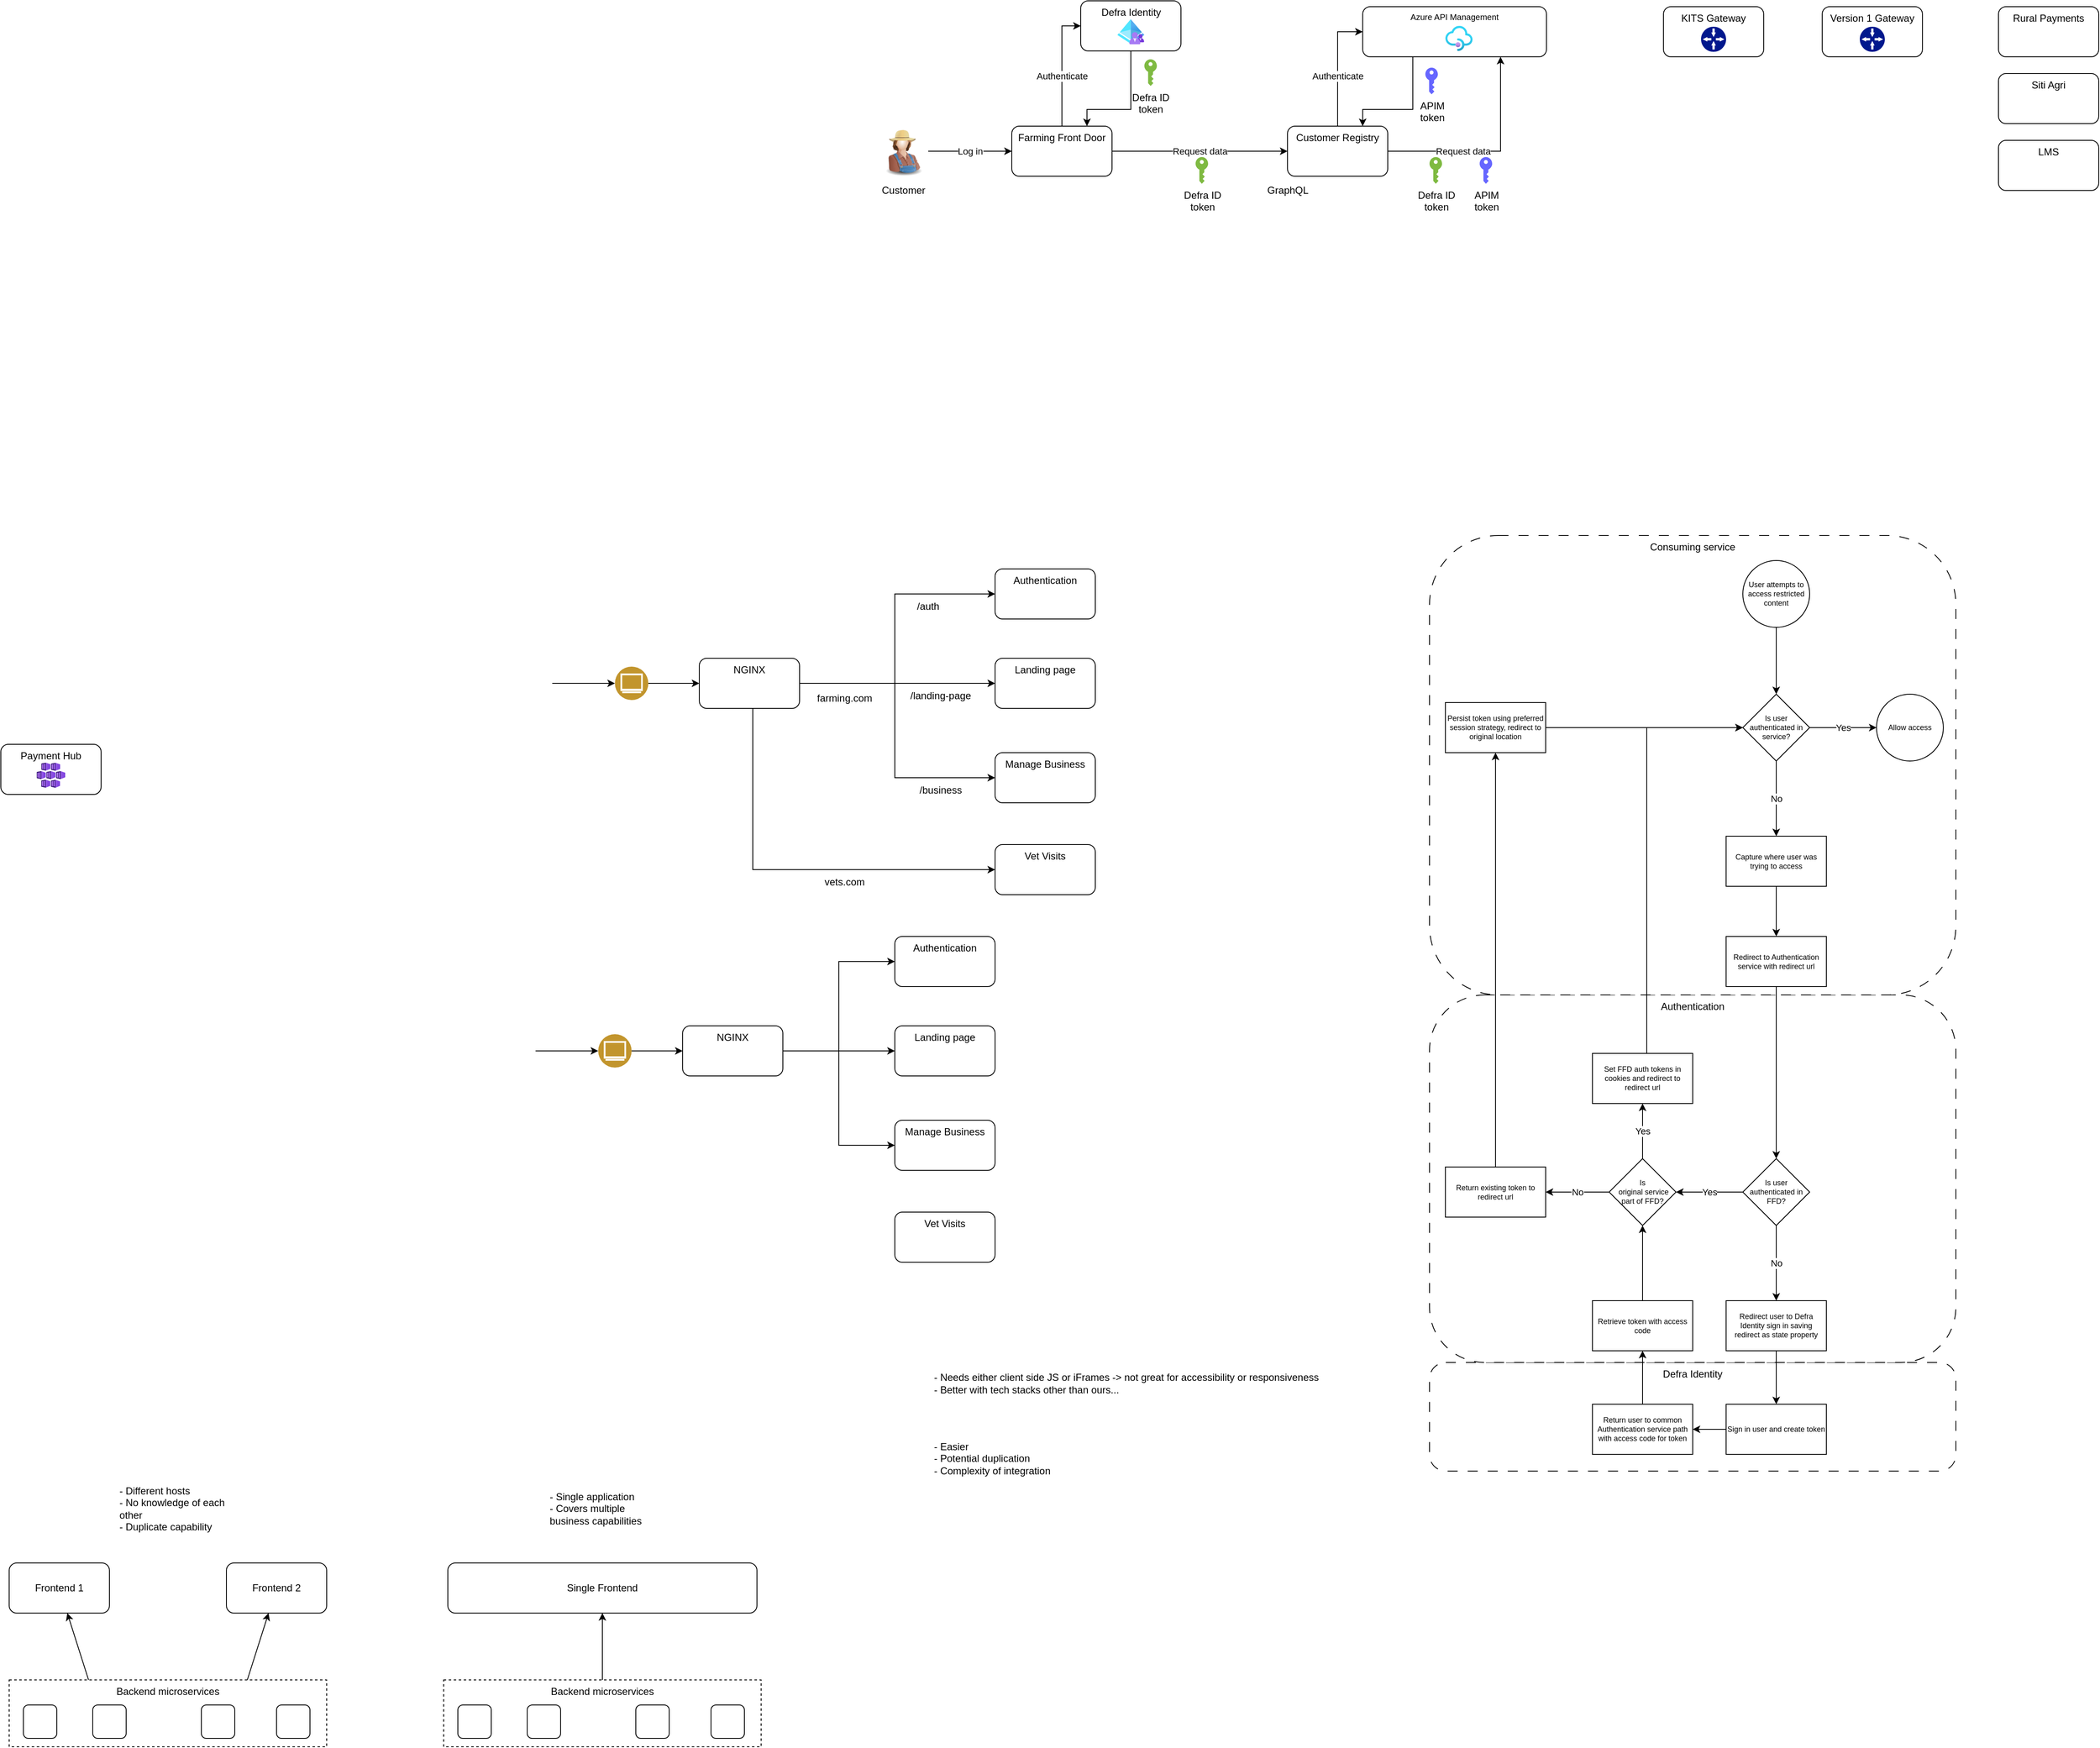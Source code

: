 <mxfile version="22.1.21" type="github">
  <diagram name="Page-1" id="a4w3ySM6WO1sGtrOkUMh">
    <mxGraphModel dx="2876" dy="3345" grid="1" gridSize="10" guides="1" tooltips="1" connect="1" arrows="1" fold="1" page="1" pageScale="1" pageWidth="850" pageHeight="1100" math="0" shadow="0">
      <root>
        <mxCell id="0" />
        <mxCell id="1" parent="0" />
        <mxCell id="6Wvl-TA1j8fAGBfHOiLJ-1" value="Defra Identity" style="rounded=1;whiteSpace=wrap;html=1;dashed=1;dashPattern=12 12;verticalAlign=top;" parent="1" vertex="1">
          <mxGeometry x="1020" y="480" width="630" height="130" as="geometry" />
        </mxCell>
        <mxCell id="8Ut4r5O9OXigDMhZoOCw-61" value="Authentication" style="rounded=1;whiteSpace=wrap;html=1;dashed=1;dashPattern=12 12;verticalAlign=top;" parent="1" vertex="1">
          <mxGeometry x="1020" y="40" width="630" height="440" as="geometry" />
        </mxCell>
        <mxCell id="8Ut4r5O9OXigDMhZoOCw-60" value="Consuming service" style="rounded=1;whiteSpace=wrap;html=1;dashed=1;dashPattern=12 12;verticalAlign=top;" parent="1" vertex="1">
          <mxGeometry x="1020" y="-510" width="630" height="550" as="geometry" />
        </mxCell>
        <mxCell id="NlqIU7g1sl2VzuKfXVhx-12" value="Backend microservices" style="rounded=0;whiteSpace=wrap;html=1;verticalAlign=top;dashed=1;" parent="1" vertex="1">
          <mxGeometry x="-680" y="860" width="380" height="80" as="geometry" />
        </mxCell>
        <mxCell id="tH8DulrmsZ1cjP9Ou1ks-20" style="edgeStyle=orthogonalEdgeStyle;rounded=0;orthogonalLoop=1;jettySize=auto;html=1;entryX=0;entryY=0.5;entryDx=0;entryDy=0;" parent="1" source="tH8DulrmsZ1cjP9Ou1ks-1" target="tH8DulrmsZ1cjP9Ou1ks-11" edge="1">
          <mxGeometry relative="1" as="geometry" />
        </mxCell>
        <mxCell id="tH8DulrmsZ1cjP9Ou1ks-21" style="edgeStyle=orthogonalEdgeStyle;rounded=0;orthogonalLoop=1;jettySize=auto;html=1;" parent="1" source="tH8DulrmsZ1cjP9Ou1ks-1" target="tH8DulrmsZ1cjP9Ou1ks-7" edge="1">
          <mxGeometry relative="1" as="geometry" />
        </mxCell>
        <mxCell id="tH8DulrmsZ1cjP9Ou1ks-22" style="edgeStyle=orthogonalEdgeStyle;rounded=0;orthogonalLoop=1;jettySize=auto;html=1;entryX=0;entryY=0.5;entryDx=0;entryDy=0;" parent="1" source="tH8DulrmsZ1cjP9Ou1ks-1" target="tH8DulrmsZ1cjP9Ou1ks-9" edge="1">
          <mxGeometry relative="1" as="geometry" />
        </mxCell>
        <mxCell id="tH8DulrmsZ1cjP9Ou1ks-1" value="NGINX" style="rounded=1;whiteSpace=wrap;html=1;verticalAlign=top;" parent="1" vertex="1">
          <mxGeometry x="126" y="77" width="120" height="60" as="geometry" />
        </mxCell>
        <mxCell id="tH8DulrmsZ1cjP9Ou1ks-6" value="" style="shape=image;html=1;verticalAlign=top;verticalLabelPosition=bottom;labelBackgroundColor=#ffffff;imageAspect=0;aspect=fixed;image=https://cdn4.iconfinder.com/data/icons/logos-brands-5/24/nginx-128.png" parent="1" vertex="1">
          <mxGeometry x="171" y="99" width="30" height="30" as="geometry" />
        </mxCell>
        <mxCell id="tH8DulrmsZ1cjP9Ou1ks-7" value="Landing page" style="rounded=1;whiteSpace=wrap;html=1;verticalAlign=top;" parent="1" vertex="1">
          <mxGeometry x="380" y="77" width="120" height="60" as="geometry" />
        </mxCell>
        <mxCell id="tH8DulrmsZ1cjP9Ou1ks-8" value="" style="shape=image;html=1;verticalAlign=top;verticalLabelPosition=bottom;labelBackgroundColor=#ffffff;imageAspect=0;aspect=fixed;image=https://cdn0.iconfinder.com/data/icons/long-shadow-web-icons/512/nodejs-128.png" parent="1" vertex="1">
          <mxGeometry x="425" y="101" width="30" height="30" as="geometry" />
        </mxCell>
        <mxCell id="tH8DulrmsZ1cjP9Ou1ks-9" value="Manage Business" style="rounded=1;whiteSpace=wrap;html=1;verticalAlign=top;" parent="1" vertex="1">
          <mxGeometry x="380" y="190" width="120" height="60" as="geometry" />
        </mxCell>
        <mxCell id="tH8DulrmsZ1cjP9Ou1ks-10" value="" style="shape=image;html=1;verticalAlign=top;verticalLabelPosition=bottom;labelBackgroundColor=#ffffff;imageAspect=0;aspect=fixed;image=https://cdn0.iconfinder.com/data/icons/long-shadow-web-icons/512/nodejs-128.png" parent="1" vertex="1">
          <mxGeometry x="425" y="214" width="30" height="30" as="geometry" />
        </mxCell>
        <mxCell id="tH8DulrmsZ1cjP9Ou1ks-11" value="Authentication" style="rounded=1;whiteSpace=wrap;html=1;verticalAlign=top;" parent="1" vertex="1">
          <mxGeometry x="380" y="-30" width="120" height="60" as="geometry" />
        </mxCell>
        <mxCell id="tH8DulrmsZ1cjP9Ou1ks-12" value="" style="shape=image;html=1;verticalAlign=top;verticalLabelPosition=bottom;labelBackgroundColor=#ffffff;imageAspect=0;aspect=fixed;image=https://cdn0.iconfinder.com/data/icons/long-shadow-web-icons/512/nodejs-128.png" parent="1" vertex="1">
          <mxGeometry x="425" y="-6" width="30" height="30" as="geometry" />
        </mxCell>
        <mxCell id="tH8DulrmsZ1cjP9Ou1ks-17" style="edgeStyle=orthogonalEdgeStyle;rounded=0;orthogonalLoop=1;jettySize=auto;html=1;" parent="1" source="tH8DulrmsZ1cjP9Ou1ks-14" target="tH8DulrmsZ1cjP9Ou1ks-16" edge="1">
          <mxGeometry relative="1" as="geometry" />
        </mxCell>
        <mxCell id="tH8DulrmsZ1cjP9Ou1ks-14" value="" style="shape=image;html=1;verticalAlign=top;verticalLabelPosition=bottom;labelBackgroundColor=#ffffff;imageAspect=0;aspect=fixed;image=https://cdn1.iconfinder.com/data/icons/user-pictures/100/male3-128.png" parent="1" vertex="1">
          <mxGeometry x="-100" y="82" width="50" height="50" as="geometry" />
        </mxCell>
        <mxCell id="tH8DulrmsZ1cjP9Ou1ks-19" style="edgeStyle=orthogonalEdgeStyle;rounded=0;orthogonalLoop=1;jettySize=auto;html=1;entryX=0;entryY=0.5;entryDx=0;entryDy=0;" parent="1" source="tH8DulrmsZ1cjP9Ou1ks-16" target="tH8DulrmsZ1cjP9Ou1ks-1" edge="1">
          <mxGeometry relative="1" as="geometry" />
        </mxCell>
        <mxCell id="tH8DulrmsZ1cjP9Ou1ks-16" value="" style="image;aspect=fixed;perimeter=ellipsePerimeter;html=1;align=center;shadow=0;dashed=0;fontColor=#4277BB;labelBackgroundColor=default;fontSize=12;spacingTop=3;image=img/lib/ibm/users/browser.svg;" parent="1" vertex="1">
          <mxGeometry x="25" y="87" width="40" height="40" as="geometry" />
        </mxCell>
        <mxCell id="NlqIU7g1sl2VzuKfXVhx-1" value="Payment Hub" style="rounded=1;whiteSpace=wrap;html=1;verticalAlign=top;" parent="1" vertex="1">
          <mxGeometry x="-690" y="-260" width="120" height="60" as="geometry" />
        </mxCell>
        <mxCell id="NlqIU7g1sl2VzuKfXVhx-2" value="" style="image;aspect=fixed;html=1;points=[];align=center;fontSize=12;image=img/lib/azure2/compute/Kubernetes_Services.svg;" parent="1" vertex="1">
          <mxGeometry x="-647" y="-238" width="34" height="30" as="geometry" />
        </mxCell>
        <mxCell id="NlqIU7g1sl2VzuKfXVhx-3" value="Frontend 1" style="rounded=1;whiteSpace=wrap;html=1;" parent="1" vertex="1">
          <mxGeometry x="-680" y="720" width="120" height="60" as="geometry" />
        </mxCell>
        <mxCell id="NlqIU7g1sl2VzuKfXVhx-4" value="Frontend 2" style="rounded=1;whiteSpace=wrap;html=1;" parent="1" vertex="1">
          <mxGeometry x="-420" y="720" width="120" height="60" as="geometry" />
        </mxCell>
        <mxCell id="NlqIU7g1sl2VzuKfXVhx-8" value="" style="rounded=1;whiteSpace=wrap;html=1;" parent="1" vertex="1">
          <mxGeometry x="-663" y="890" width="40" height="40" as="geometry" />
        </mxCell>
        <mxCell id="NlqIU7g1sl2VzuKfXVhx-9" value="" style="rounded=1;whiteSpace=wrap;html=1;" parent="1" vertex="1">
          <mxGeometry x="-580" y="890" width="40" height="40" as="geometry" />
        </mxCell>
        <mxCell id="NlqIU7g1sl2VzuKfXVhx-10" value="" style="rounded=1;whiteSpace=wrap;html=1;" parent="1" vertex="1">
          <mxGeometry x="-450" y="890" width="40" height="40" as="geometry" />
        </mxCell>
        <mxCell id="NlqIU7g1sl2VzuKfXVhx-11" value="" style="rounded=1;whiteSpace=wrap;html=1;" parent="1" vertex="1">
          <mxGeometry x="-360" y="890" width="40" height="40" as="geometry" />
        </mxCell>
        <mxCell id="NlqIU7g1sl2VzuKfXVhx-13" value="" style="endArrow=classic;html=1;rounded=0;exitX=0.75;exitY=0;exitDx=0;exitDy=0;" parent="1" source="NlqIU7g1sl2VzuKfXVhx-12" target="NlqIU7g1sl2VzuKfXVhx-4" edge="1">
          <mxGeometry width="50" height="50" relative="1" as="geometry">
            <mxPoint x="-40" y="750" as="sourcePoint" />
            <mxPoint x="10" y="700" as="targetPoint" />
          </mxGeometry>
        </mxCell>
        <mxCell id="NlqIU7g1sl2VzuKfXVhx-15" value="" style="endArrow=classic;html=1;rounded=0;exitX=0.25;exitY=0;exitDx=0;exitDy=0;" parent="1" source="NlqIU7g1sl2VzuKfXVhx-12" target="NlqIU7g1sl2VzuKfXVhx-3" edge="1">
          <mxGeometry width="50" height="50" relative="1" as="geometry">
            <mxPoint x="-40" y="750" as="sourcePoint" />
            <mxPoint x="10" y="700" as="targetPoint" />
          </mxGeometry>
        </mxCell>
        <mxCell id="NlqIU7g1sl2VzuKfXVhx-16" value="- Different hosts&lt;br&gt;- No knowledge of each other&lt;br&gt;- Duplicate capability" style="text;html=1;strokeColor=none;fillColor=none;align=left;verticalAlign=middle;whiteSpace=wrap;rounded=0;" parent="1" vertex="1">
          <mxGeometry x="-550" y="640" width="130" height="30" as="geometry" />
        </mxCell>
        <mxCell id="NlqIU7g1sl2VzuKfXVhx-36" value="" style="edgeStyle=orthogonalEdgeStyle;rounded=0;orthogonalLoop=1;jettySize=auto;html=1;" parent="1" source="NlqIU7g1sl2VzuKfXVhx-26" target="NlqIU7g1sl2VzuKfXVhx-27" edge="1">
          <mxGeometry relative="1" as="geometry" />
        </mxCell>
        <mxCell id="NlqIU7g1sl2VzuKfXVhx-26" value="Backend microservices" style="rounded=0;whiteSpace=wrap;html=1;verticalAlign=top;dashed=1;" parent="1" vertex="1">
          <mxGeometry x="-160" y="860" width="380" height="80" as="geometry" />
        </mxCell>
        <mxCell id="NlqIU7g1sl2VzuKfXVhx-27" value="Single Frontend" style="rounded=1;whiteSpace=wrap;html=1;" parent="1" vertex="1">
          <mxGeometry x="-155" y="720" width="370" height="60" as="geometry" />
        </mxCell>
        <mxCell id="NlqIU7g1sl2VzuKfXVhx-29" value="" style="rounded=1;whiteSpace=wrap;html=1;" parent="1" vertex="1">
          <mxGeometry x="-143" y="890" width="40" height="40" as="geometry" />
        </mxCell>
        <mxCell id="NlqIU7g1sl2VzuKfXVhx-30" value="" style="rounded=1;whiteSpace=wrap;html=1;" parent="1" vertex="1">
          <mxGeometry x="-60" y="890" width="40" height="40" as="geometry" />
        </mxCell>
        <mxCell id="NlqIU7g1sl2VzuKfXVhx-31" value="" style="rounded=1;whiteSpace=wrap;html=1;" parent="1" vertex="1">
          <mxGeometry x="70" y="890" width="40" height="40" as="geometry" />
        </mxCell>
        <mxCell id="NlqIU7g1sl2VzuKfXVhx-32" value="" style="rounded=1;whiteSpace=wrap;html=1;" parent="1" vertex="1">
          <mxGeometry x="160" y="890" width="40" height="40" as="geometry" />
        </mxCell>
        <mxCell id="NlqIU7g1sl2VzuKfXVhx-37" value="- Single application&lt;br&gt;- Covers multiple business capabilities" style="text;html=1;strokeColor=none;fillColor=none;align=left;verticalAlign=middle;whiteSpace=wrap;rounded=0;" parent="1" vertex="1">
          <mxGeometry x="-35" y="640" width="130" height="30" as="geometry" />
        </mxCell>
        <mxCell id="NlqIU7g1sl2VzuKfXVhx-38" value="- Needs either client side JS or iFrames -&amp;gt; not great for accessibility or responsiveness&lt;br&gt;- Better with tech stacks other than ours..." style="text;html=1;strokeColor=none;fillColor=none;align=left;verticalAlign=middle;whiteSpace=wrap;rounded=0;" parent="1" vertex="1">
          <mxGeometry x="425" y="490" width="475" height="30" as="geometry" />
        </mxCell>
        <mxCell id="NlqIU7g1sl2VzuKfXVhx-39" value="- Easier&lt;br&gt;- Potential duplication&lt;br&gt;- Complexity of integration" style="text;html=1;strokeColor=none;fillColor=none;align=left;verticalAlign=middle;whiteSpace=wrap;rounded=0;" parent="1" vertex="1">
          <mxGeometry x="425" y="580" width="475" height="30" as="geometry" />
        </mxCell>
        <mxCell id="8Ut4r5O9OXigDMhZoOCw-1" value="Vet Visits" style="rounded=1;whiteSpace=wrap;html=1;verticalAlign=top;" parent="1" vertex="1">
          <mxGeometry x="380" y="300" width="120" height="60" as="geometry" />
        </mxCell>
        <mxCell id="8Ut4r5O9OXigDMhZoOCw-2" value="" style="shape=image;html=1;verticalAlign=top;verticalLabelPosition=bottom;labelBackgroundColor=#ffffff;imageAspect=0;aspect=fixed;image=https://cdn0.iconfinder.com/data/icons/long-shadow-web-icons/512/nodejs-128.png" parent="1" vertex="1">
          <mxGeometry x="425" y="324" width="30" height="30" as="geometry" />
        </mxCell>
        <mxCell id="8Ut4r5O9OXigDMhZoOCw-4" style="edgeStyle=orthogonalEdgeStyle;rounded=0;orthogonalLoop=1;jettySize=auto;html=1;entryX=0;entryY=0.5;entryDx=0;entryDy=0;" parent="1" source="8Ut4r5O9OXigDMhZoOCw-7" target="8Ut4r5O9OXigDMhZoOCw-13" edge="1">
          <mxGeometry relative="1" as="geometry">
            <Array as="points">
              <mxPoint x="380" y="-333" />
              <mxPoint x="380" y="-440" />
            </Array>
          </mxGeometry>
        </mxCell>
        <mxCell id="8Ut4r5O9OXigDMhZoOCw-5" style="edgeStyle=orthogonalEdgeStyle;rounded=0;orthogonalLoop=1;jettySize=auto;html=1;" parent="1" source="8Ut4r5O9OXigDMhZoOCw-7" target="8Ut4r5O9OXigDMhZoOCw-9" edge="1">
          <mxGeometry relative="1" as="geometry" />
        </mxCell>
        <mxCell id="8Ut4r5O9OXigDMhZoOCw-6" style="edgeStyle=orthogonalEdgeStyle;rounded=0;orthogonalLoop=1;jettySize=auto;html=1;entryX=0;entryY=0.5;entryDx=0;entryDy=0;" parent="1" source="8Ut4r5O9OXigDMhZoOCw-7" target="8Ut4r5O9OXigDMhZoOCw-11" edge="1">
          <mxGeometry relative="1" as="geometry">
            <Array as="points">
              <mxPoint x="380" y="-333" />
              <mxPoint x="380" y="-220" />
            </Array>
          </mxGeometry>
        </mxCell>
        <mxCell id="8Ut4r5O9OXigDMhZoOCw-22" style="edgeStyle=orthogonalEdgeStyle;rounded=0;orthogonalLoop=1;jettySize=auto;html=1;entryX=0;entryY=0.5;entryDx=0;entryDy=0;" parent="1" source="8Ut4r5O9OXigDMhZoOCw-7" target="8Ut4r5O9OXigDMhZoOCw-19" edge="1">
          <mxGeometry relative="1" as="geometry">
            <Array as="points">
              <mxPoint x="210" y="-110" />
            </Array>
          </mxGeometry>
        </mxCell>
        <mxCell id="8Ut4r5O9OXigDMhZoOCw-7" value="NGINX" style="rounded=1;whiteSpace=wrap;html=1;verticalAlign=top;" parent="1" vertex="1">
          <mxGeometry x="146" y="-363" width="120" height="60" as="geometry" />
        </mxCell>
        <mxCell id="8Ut4r5O9OXigDMhZoOCw-8" value="" style="shape=image;html=1;verticalAlign=top;verticalLabelPosition=bottom;labelBackgroundColor=#ffffff;imageAspect=0;aspect=fixed;image=https://cdn4.iconfinder.com/data/icons/logos-brands-5/24/nginx-128.png" parent="1" vertex="1">
          <mxGeometry x="191" y="-341" width="30" height="30" as="geometry" />
        </mxCell>
        <mxCell id="8Ut4r5O9OXigDMhZoOCw-9" value="Landing page" style="rounded=1;whiteSpace=wrap;html=1;verticalAlign=top;" parent="1" vertex="1">
          <mxGeometry x="500" y="-363" width="120" height="60" as="geometry" />
        </mxCell>
        <mxCell id="8Ut4r5O9OXigDMhZoOCw-10" value="" style="shape=image;html=1;verticalAlign=top;verticalLabelPosition=bottom;labelBackgroundColor=#ffffff;imageAspect=0;aspect=fixed;image=https://cdn0.iconfinder.com/data/icons/long-shadow-web-icons/512/nodejs-128.png" parent="1" vertex="1">
          <mxGeometry x="545" y="-339" width="30" height="30" as="geometry" />
        </mxCell>
        <mxCell id="8Ut4r5O9OXigDMhZoOCw-11" value="Manage Business" style="rounded=1;whiteSpace=wrap;html=1;verticalAlign=top;" parent="1" vertex="1">
          <mxGeometry x="500" y="-250" width="120" height="60" as="geometry" />
        </mxCell>
        <mxCell id="8Ut4r5O9OXigDMhZoOCw-12" value="" style="shape=image;html=1;verticalAlign=top;verticalLabelPosition=bottom;labelBackgroundColor=#ffffff;imageAspect=0;aspect=fixed;image=https://cdn0.iconfinder.com/data/icons/long-shadow-web-icons/512/nodejs-128.png" parent="1" vertex="1">
          <mxGeometry x="545" y="-226" width="30" height="30" as="geometry" />
        </mxCell>
        <mxCell id="8Ut4r5O9OXigDMhZoOCw-13" value="Authentication" style="rounded=1;whiteSpace=wrap;html=1;verticalAlign=top;" parent="1" vertex="1">
          <mxGeometry x="500" y="-470" width="120" height="60" as="geometry" />
        </mxCell>
        <mxCell id="8Ut4r5O9OXigDMhZoOCw-14" value="" style="shape=image;html=1;verticalAlign=top;verticalLabelPosition=bottom;labelBackgroundColor=#ffffff;imageAspect=0;aspect=fixed;image=https://cdn0.iconfinder.com/data/icons/long-shadow-web-icons/512/nodejs-128.png" parent="1" vertex="1">
          <mxGeometry x="545" y="-446" width="30" height="30" as="geometry" />
        </mxCell>
        <mxCell id="8Ut4r5O9OXigDMhZoOCw-15" style="edgeStyle=orthogonalEdgeStyle;rounded=0;orthogonalLoop=1;jettySize=auto;html=1;" parent="1" source="8Ut4r5O9OXigDMhZoOCw-16" target="8Ut4r5O9OXigDMhZoOCw-18" edge="1">
          <mxGeometry relative="1" as="geometry" />
        </mxCell>
        <mxCell id="8Ut4r5O9OXigDMhZoOCw-16" value="" style="shape=image;html=1;verticalAlign=top;verticalLabelPosition=bottom;labelBackgroundColor=#ffffff;imageAspect=0;aspect=fixed;image=https://cdn1.iconfinder.com/data/icons/user-pictures/100/male3-128.png" parent="1" vertex="1">
          <mxGeometry x="-80" y="-358" width="50" height="50" as="geometry" />
        </mxCell>
        <mxCell id="8Ut4r5O9OXigDMhZoOCw-17" style="edgeStyle=orthogonalEdgeStyle;rounded=0;orthogonalLoop=1;jettySize=auto;html=1;entryX=0;entryY=0.5;entryDx=0;entryDy=0;" parent="1" source="8Ut4r5O9OXigDMhZoOCw-18" target="8Ut4r5O9OXigDMhZoOCw-7" edge="1">
          <mxGeometry relative="1" as="geometry" />
        </mxCell>
        <mxCell id="8Ut4r5O9OXigDMhZoOCw-18" value="" style="image;aspect=fixed;perimeter=ellipsePerimeter;html=1;align=center;shadow=0;dashed=0;fontColor=#4277BB;labelBackgroundColor=default;fontSize=12;spacingTop=3;image=img/lib/ibm/users/browser.svg;" parent="1" vertex="1">
          <mxGeometry x="45" y="-353" width="40" height="40" as="geometry" />
        </mxCell>
        <mxCell id="8Ut4r5O9OXigDMhZoOCw-19" value="Vet Visits" style="rounded=1;whiteSpace=wrap;html=1;verticalAlign=top;" parent="1" vertex="1">
          <mxGeometry x="500" y="-140" width="120" height="60" as="geometry" />
        </mxCell>
        <mxCell id="8Ut4r5O9OXigDMhZoOCw-20" value="" style="shape=image;html=1;verticalAlign=top;verticalLabelPosition=bottom;labelBackgroundColor=#ffffff;imageAspect=0;aspect=fixed;image=https://cdn0.iconfinder.com/data/icons/long-shadow-web-icons/512/nodejs-128.png" parent="1" vertex="1">
          <mxGeometry x="545" y="-116" width="30" height="30" as="geometry" />
        </mxCell>
        <mxCell id="8Ut4r5O9OXigDMhZoOCw-21" value="farming.com" style="text;html=1;strokeColor=none;fillColor=none;align=center;verticalAlign=middle;whiteSpace=wrap;rounded=0;" parent="1" vertex="1">
          <mxGeometry x="290" y="-330" width="60" height="30" as="geometry" />
        </mxCell>
        <mxCell id="8Ut4r5O9OXigDMhZoOCw-23" value="vets.com" style="text;html=1;strokeColor=none;fillColor=none;align=center;verticalAlign=middle;whiteSpace=wrap;rounded=0;" parent="1" vertex="1">
          <mxGeometry x="290" y="-110" width="60" height="30" as="geometry" />
        </mxCell>
        <mxCell id="8Ut4r5O9OXigDMhZoOCw-24" value="/auth" style="text;html=1;strokeColor=none;fillColor=none;align=center;verticalAlign=middle;whiteSpace=wrap;rounded=0;" parent="1" vertex="1">
          <mxGeometry x="390" y="-440" width="60" height="30" as="geometry" />
        </mxCell>
        <mxCell id="8Ut4r5O9OXigDMhZoOCw-25" value="/landing-page" style="text;html=1;strokeColor=none;fillColor=none;align=center;verticalAlign=middle;whiteSpace=wrap;rounded=0;" parent="1" vertex="1">
          <mxGeometry x="390" y="-333" width="90" height="30" as="geometry" />
        </mxCell>
        <mxCell id="8Ut4r5O9OXigDMhZoOCw-26" value="/business" style="text;html=1;strokeColor=none;fillColor=none;align=center;verticalAlign=middle;whiteSpace=wrap;rounded=0;" parent="1" vertex="1">
          <mxGeometry x="390" y="-220" width="90" height="30" as="geometry" />
        </mxCell>
        <mxCell id="8Ut4r5O9OXigDMhZoOCw-31" value="" style="edgeStyle=orthogonalEdgeStyle;rounded=0;orthogonalLoop=1;jettySize=auto;html=1;" parent="1" source="8Ut4r5O9OXigDMhZoOCw-29" target="8Ut4r5O9OXigDMhZoOCw-30" edge="1">
          <mxGeometry relative="1" as="geometry" />
        </mxCell>
        <mxCell id="8Ut4r5O9OXigDMhZoOCw-29" value="User attempts to access restricted content" style="ellipse;whiteSpace=wrap;html=1;aspect=fixed;fontSize=9;" parent="1" vertex="1">
          <mxGeometry x="1395" y="-480" width="80" height="80" as="geometry" />
        </mxCell>
        <mxCell id="8Ut4r5O9OXigDMhZoOCw-33" value="Yes" style="edgeStyle=orthogonalEdgeStyle;rounded=0;orthogonalLoop=1;jettySize=auto;html=1;" parent="1" source="8Ut4r5O9OXigDMhZoOCw-30" target="8Ut4r5O9OXigDMhZoOCw-32" edge="1">
          <mxGeometry relative="1" as="geometry" />
        </mxCell>
        <mxCell id="8Ut4r5O9OXigDMhZoOCw-35" value="No" style="edgeStyle=orthogonalEdgeStyle;rounded=0;orthogonalLoop=1;jettySize=auto;html=1;" parent="1" source="8Ut4r5O9OXigDMhZoOCw-30" target="8Ut4r5O9OXigDMhZoOCw-34" edge="1">
          <mxGeometry relative="1" as="geometry" />
        </mxCell>
        <mxCell id="8Ut4r5O9OXigDMhZoOCw-30" value="Is user authenticated in service?" style="rhombus;whiteSpace=wrap;html=1;fontSize=9;" parent="1" vertex="1">
          <mxGeometry x="1395" y="-320" width="80" height="80" as="geometry" />
        </mxCell>
        <mxCell id="8Ut4r5O9OXigDMhZoOCw-32" value="Allow access" style="ellipse;whiteSpace=wrap;html=1;fontSize=9;" parent="1" vertex="1">
          <mxGeometry x="1555" y="-320" width="80" height="80" as="geometry" />
        </mxCell>
        <mxCell id="8Ut4r5O9OXigDMhZoOCw-37" value="" style="edgeStyle=orthogonalEdgeStyle;rounded=0;orthogonalLoop=1;jettySize=auto;html=1;" parent="1" source="8Ut4r5O9OXigDMhZoOCw-34" target="8Ut4r5O9OXigDMhZoOCw-36" edge="1">
          <mxGeometry relative="1" as="geometry" />
        </mxCell>
        <mxCell id="8Ut4r5O9OXigDMhZoOCw-34" value="Capture where user was trying to access" style="whiteSpace=wrap;html=1;fontSize=9;" parent="1" vertex="1">
          <mxGeometry x="1375" y="-150" width="120" height="60" as="geometry" />
        </mxCell>
        <mxCell id="8Ut4r5O9OXigDMhZoOCw-41" value="" style="edgeStyle=orthogonalEdgeStyle;rounded=0;orthogonalLoop=1;jettySize=auto;html=1;" parent="1" source="8Ut4r5O9OXigDMhZoOCw-36" target="8Ut4r5O9OXigDMhZoOCw-40" edge="1">
          <mxGeometry relative="1" as="geometry" />
        </mxCell>
        <mxCell id="8Ut4r5O9OXigDMhZoOCw-36" value="Redirect to Authentication service with redirect url" style="whiteSpace=wrap;html=1;fontSize=9;" parent="1" vertex="1">
          <mxGeometry x="1375" y="-30" width="120" height="60" as="geometry" />
        </mxCell>
        <mxCell id="8Ut4r5O9OXigDMhZoOCw-49" value="No" style="edgeStyle=orthogonalEdgeStyle;rounded=0;orthogonalLoop=1;jettySize=auto;html=1;" parent="1" source="8Ut4r5O9OXigDMhZoOCw-40" target="8Ut4r5O9OXigDMhZoOCw-48" edge="1">
          <mxGeometry relative="1" as="geometry" />
        </mxCell>
        <mxCell id="8Ut4r5O9OXigDMhZoOCw-51" value="Yes" style="edgeStyle=orthogonalEdgeStyle;rounded=0;orthogonalLoop=1;jettySize=auto;html=1;" parent="1" source="8Ut4r5O9OXigDMhZoOCw-40" target="8Ut4r5O9OXigDMhZoOCw-50" edge="1">
          <mxGeometry relative="1" as="geometry" />
        </mxCell>
        <mxCell id="8Ut4r5O9OXigDMhZoOCw-40" value="Is user authenticated in FFD?" style="rhombus;whiteSpace=wrap;html=1;fontSize=9;" parent="1" vertex="1">
          <mxGeometry x="1395" y="236" width="80" height="80" as="geometry" />
        </mxCell>
        <mxCell id="8Ut4r5O9OXigDMhZoOCw-58" value="" style="edgeStyle=orthogonalEdgeStyle;rounded=0;orthogonalLoop=1;jettySize=auto;html=1;" parent="1" source="8Ut4r5O9OXigDMhZoOCw-42" target="8Ut4r5O9OXigDMhZoOCw-57" edge="1">
          <mxGeometry relative="1" as="geometry" />
        </mxCell>
        <mxCell id="8Ut4r5O9OXigDMhZoOCw-42" value="Return existing token to redirect url" style="whiteSpace=wrap;html=1;fontSize=9;" parent="1" vertex="1">
          <mxGeometry x="1039" y="246" width="120" height="60" as="geometry" />
        </mxCell>
        <mxCell id="6Wvl-TA1j8fAGBfHOiLJ-6" style="edgeStyle=orthogonalEdgeStyle;rounded=0;orthogonalLoop=1;jettySize=auto;html=1;entryX=0.5;entryY=0;entryDx=0;entryDy=0;" parent="1" source="8Ut4r5O9OXigDMhZoOCw-48" target="6Wvl-TA1j8fAGBfHOiLJ-4" edge="1">
          <mxGeometry relative="1" as="geometry" />
        </mxCell>
        <mxCell id="8Ut4r5O9OXigDMhZoOCw-48" value="Redirect user to Defra Identity sign in saving redirect as state property" style="whiteSpace=wrap;html=1;fontSize=9;" parent="1" vertex="1">
          <mxGeometry x="1375" y="406" width="120" height="60" as="geometry" />
        </mxCell>
        <mxCell id="8Ut4r5O9OXigDMhZoOCw-53" value="Yes" style="edgeStyle=orthogonalEdgeStyle;rounded=0;orthogonalLoop=1;jettySize=auto;html=1;" parent="1" source="8Ut4r5O9OXigDMhZoOCw-50" target="8Ut4r5O9OXigDMhZoOCw-52" edge="1">
          <mxGeometry relative="1" as="geometry" />
        </mxCell>
        <mxCell id="8Ut4r5O9OXigDMhZoOCw-56" value="No" style="edgeStyle=orthogonalEdgeStyle;rounded=0;orthogonalLoop=1;jettySize=auto;html=1;" parent="1" source="8Ut4r5O9OXigDMhZoOCw-50" target="8Ut4r5O9OXigDMhZoOCw-42" edge="1">
          <mxGeometry relative="1" as="geometry" />
        </mxCell>
        <mxCell id="8Ut4r5O9OXigDMhZoOCw-50" value="Is&lt;br&gt;&amp;nbsp;original service part of FFD?" style="rhombus;whiteSpace=wrap;html=1;fontSize=9;" parent="1" vertex="1">
          <mxGeometry x="1235" y="236" width="80" height="80" as="geometry" />
        </mxCell>
        <mxCell id="8Ut4r5O9OXigDMhZoOCw-54" style="edgeStyle=orthogonalEdgeStyle;rounded=0;orthogonalLoop=1;jettySize=auto;html=1;entryX=0;entryY=0.5;entryDx=0;entryDy=0;" parent="1" source="8Ut4r5O9OXigDMhZoOCw-52" target="8Ut4r5O9OXigDMhZoOCw-30" edge="1">
          <mxGeometry relative="1" as="geometry">
            <Array as="points">
              <mxPoint x="1280" y="-280" />
            </Array>
          </mxGeometry>
        </mxCell>
        <mxCell id="8Ut4r5O9OXigDMhZoOCw-52" value="Set FFD auth tokens in cookies and redirect to redirect url" style="whiteSpace=wrap;html=1;fontSize=9;" parent="1" vertex="1">
          <mxGeometry x="1215" y="110" width="120" height="60" as="geometry" />
        </mxCell>
        <mxCell id="8Ut4r5O9OXigDMhZoOCw-59" style="edgeStyle=orthogonalEdgeStyle;rounded=0;orthogonalLoop=1;jettySize=auto;html=1;entryX=0;entryY=0.5;entryDx=0;entryDy=0;" parent="1" source="8Ut4r5O9OXigDMhZoOCw-57" target="8Ut4r5O9OXigDMhZoOCw-30" edge="1">
          <mxGeometry relative="1" as="geometry" />
        </mxCell>
        <mxCell id="8Ut4r5O9OXigDMhZoOCw-57" value="Persist token using preferred session strategy, redirect to original location" style="whiteSpace=wrap;html=1;fontSize=9;" parent="1" vertex="1">
          <mxGeometry x="1039" y="-310" width="120" height="60" as="geometry" />
        </mxCell>
        <mxCell id="6Wvl-TA1j8fAGBfHOiLJ-8" value="" style="edgeStyle=orthogonalEdgeStyle;rounded=0;orthogonalLoop=1;jettySize=auto;html=1;" parent="1" source="6Wvl-TA1j8fAGBfHOiLJ-4" target="6Wvl-TA1j8fAGBfHOiLJ-7" edge="1">
          <mxGeometry relative="1" as="geometry" />
        </mxCell>
        <mxCell id="6Wvl-TA1j8fAGBfHOiLJ-4" value="Sign in user and create token" style="whiteSpace=wrap;html=1;fontSize=9;" parent="1" vertex="1">
          <mxGeometry x="1375" y="530" width="120" height="60" as="geometry" />
        </mxCell>
        <mxCell id="6Wvl-TA1j8fAGBfHOiLJ-11" style="edgeStyle=orthogonalEdgeStyle;rounded=0;orthogonalLoop=1;jettySize=auto;html=1;" parent="1" source="6Wvl-TA1j8fAGBfHOiLJ-7" target="6Wvl-TA1j8fAGBfHOiLJ-10" edge="1">
          <mxGeometry relative="1" as="geometry" />
        </mxCell>
        <mxCell id="6Wvl-TA1j8fAGBfHOiLJ-7" value="Return user to common Authentication service path with access code for token" style="whiteSpace=wrap;html=1;fontSize=9;" parent="1" vertex="1">
          <mxGeometry x="1215" y="530" width="120" height="60" as="geometry" />
        </mxCell>
        <mxCell id="6Wvl-TA1j8fAGBfHOiLJ-12" style="edgeStyle=orthogonalEdgeStyle;rounded=0;orthogonalLoop=1;jettySize=auto;html=1;entryX=0.5;entryY=1;entryDx=0;entryDy=0;" parent="1" source="6Wvl-TA1j8fAGBfHOiLJ-10" target="8Ut4r5O9OXigDMhZoOCw-50" edge="1">
          <mxGeometry relative="1" as="geometry" />
        </mxCell>
        <mxCell id="6Wvl-TA1j8fAGBfHOiLJ-10" value="Retrieve token with access code" style="whiteSpace=wrap;html=1;fontSize=9;" parent="1" vertex="1">
          <mxGeometry x="1215" y="406" width="120" height="60" as="geometry" />
        </mxCell>
        <mxCell id="Ssebxb7LkZlIM9vVnngl-20" value="Authenticate" style="edgeStyle=orthogonalEdgeStyle;rounded=0;orthogonalLoop=1;jettySize=auto;html=1;entryX=0;entryY=0.5;entryDx=0;entryDy=0;" edge="1" parent="1" source="Ssebxb7LkZlIM9vVnngl-1" target="Ssebxb7LkZlIM9vVnngl-3">
          <mxGeometry x="-0.158" relative="1" as="geometry">
            <mxPoint as="offset" />
          </mxGeometry>
        </mxCell>
        <mxCell id="Ssebxb7LkZlIM9vVnngl-22" value="Request data" style="edgeStyle=orthogonalEdgeStyle;rounded=0;orthogonalLoop=1;jettySize=auto;html=1;entryX=0;entryY=0.5;entryDx=0;entryDy=0;" edge="1" parent="1" source="Ssebxb7LkZlIM9vVnngl-1" target="Ssebxb7LkZlIM9vVnngl-6">
          <mxGeometry relative="1" as="geometry" />
        </mxCell>
        <mxCell id="Ssebxb7LkZlIM9vVnngl-1" value="Farming Front Door" style="rounded=1;whiteSpace=wrap;html=1;verticalAlign=top;" vertex="1" parent="1">
          <mxGeometry x="520" y="-1000" width="120" height="60" as="geometry" />
        </mxCell>
        <mxCell id="Ssebxb7LkZlIM9vVnngl-2" value="" style="shape=image;html=1;verticalAlign=top;verticalLabelPosition=bottom;labelBackgroundColor=#ffffff;imageAspect=0;aspect=fixed;image=https://cdn0.iconfinder.com/data/icons/long-shadow-web-icons/512/nodejs-128.png" vertex="1" parent="1">
          <mxGeometry x="565" y="-976" width="30" height="30" as="geometry" />
        </mxCell>
        <mxCell id="Ssebxb7LkZlIM9vVnngl-21" style="edgeStyle=orthogonalEdgeStyle;rounded=0;orthogonalLoop=1;jettySize=auto;html=1;entryX=0.75;entryY=0;entryDx=0;entryDy=0;" edge="1" parent="1" source="Ssebxb7LkZlIM9vVnngl-3" target="Ssebxb7LkZlIM9vVnngl-1">
          <mxGeometry relative="1" as="geometry">
            <Array as="points">
              <mxPoint x="663" y="-1020" />
              <mxPoint x="610" y="-1020" />
            </Array>
          </mxGeometry>
        </mxCell>
        <mxCell id="Ssebxb7LkZlIM9vVnngl-3" value="Defra Identity" style="rounded=1;whiteSpace=wrap;html=1;verticalAlign=top;" vertex="1" parent="1">
          <mxGeometry x="602.5" y="-1150" width="120" height="60" as="geometry" />
        </mxCell>
        <mxCell id="Ssebxb7LkZlIM9vVnngl-5" value="" style="image;aspect=fixed;html=1;points=[];align=center;fontSize=12;image=img/lib/azure2/identity/Azure_AD_B2C.svg;" vertex="1" parent="1">
          <mxGeometry x="646.33" y="-1128" width="32.34" height="30" as="geometry" />
        </mxCell>
        <mxCell id="Ssebxb7LkZlIM9vVnngl-26" value="Authenticate" style="edgeStyle=orthogonalEdgeStyle;rounded=0;orthogonalLoop=1;jettySize=auto;html=1;entryX=0;entryY=0.5;entryDx=0;entryDy=0;" edge="1" parent="1" source="Ssebxb7LkZlIM9vVnngl-6" target="Ssebxb7LkZlIM9vVnngl-13">
          <mxGeometry x="-0.161" relative="1" as="geometry">
            <mxPoint as="offset" />
          </mxGeometry>
        </mxCell>
        <mxCell id="Ssebxb7LkZlIM9vVnngl-33" value="Request data" style="edgeStyle=orthogonalEdgeStyle;rounded=0;orthogonalLoop=1;jettySize=auto;html=1;entryX=0.75;entryY=1;entryDx=0;entryDy=0;" edge="1" parent="1" source="Ssebxb7LkZlIM9vVnngl-6" target="Ssebxb7LkZlIM9vVnngl-13">
          <mxGeometry x="-0.274" relative="1" as="geometry">
            <Array as="points">
              <mxPoint x="1105" y="-970" />
            </Array>
            <mxPoint as="offset" />
          </mxGeometry>
        </mxCell>
        <mxCell id="Ssebxb7LkZlIM9vVnngl-6" value="Customer Registry" style="rounded=1;whiteSpace=wrap;html=1;verticalAlign=top;" vertex="1" parent="1">
          <mxGeometry x="850" y="-1000" width="120" height="60" as="geometry" />
        </mxCell>
        <mxCell id="Ssebxb7LkZlIM9vVnngl-7" value="" style="shape=image;html=1;verticalAlign=top;verticalLabelPosition=bottom;labelBackgroundColor=#ffffff;imageAspect=0;aspect=fixed;image=https://cdn0.iconfinder.com/data/icons/long-shadow-web-icons/512/nodejs-128.png" vertex="1" parent="1">
          <mxGeometry x="895" y="-976" width="30" height="30" as="geometry" />
        </mxCell>
        <mxCell id="Ssebxb7LkZlIM9vVnngl-8" value="KITS Gateway" style="rounded=1;whiteSpace=wrap;html=1;verticalAlign=top;" vertex="1" parent="1">
          <mxGeometry x="1300" y="-1143" width="120" height="60" as="geometry" />
        </mxCell>
        <mxCell id="Ssebxb7LkZlIM9vVnngl-10" value="" style="sketch=0;aspect=fixed;pointerEvents=1;shadow=0;dashed=0;html=1;strokeColor=none;labelPosition=center;verticalLabelPosition=bottom;verticalAlign=top;align=center;fillColor=#00188D;shape=mxgraph.mscae.enterprise.gateway" vertex="1" parent="1">
          <mxGeometry x="1345" y="-1119" width="30" height="30" as="geometry" />
        </mxCell>
        <mxCell id="Ssebxb7LkZlIM9vVnngl-11" value="Version 1 Gateway" style="rounded=1;whiteSpace=wrap;html=1;verticalAlign=top;" vertex="1" parent="1">
          <mxGeometry x="1490" y="-1143" width="120" height="60" as="geometry" />
        </mxCell>
        <mxCell id="Ssebxb7LkZlIM9vVnngl-12" value="" style="sketch=0;aspect=fixed;pointerEvents=1;shadow=0;dashed=0;html=1;strokeColor=none;labelPosition=center;verticalLabelPosition=bottom;verticalAlign=top;align=center;fillColor=#00188D;shape=mxgraph.mscae.enterprise.gateway" vertex="1" parent="1">
          <mxGeometry x="1535" y="-1119" width="30" height="30" as="geometry" />
        </mxCell>
        <mxCell id="Ssebxb7LkZlIM9vVnngl-27" style="edgeStyle=orthogonalEdgeStyle;rounded=0;orthogonalLoop=1;jettySize=auto;html=1;entryX=0.75;entryY=0;entryDx=0;entryDy=0;" edge="1" parent="1" source="Ssebxb7LkZlIM9vVnngl-13" target="Ssebxb7LkZlIM9vVnngl-6">
          <mxGeometry relative="1" as="geometry">
            <Array as="points">
              <mxPoint x="1000" y="-1020" />
              <mxPoint x="940" y="-1020" />
            </Array>
          </mxGeometry>
        </mxCell>
        <mxCell id="Ssebxb7LkZlIM9vVnngl-13" value="Azure API Management" style="rounded=1;whiteSpace=wrap;html=1;verticalAlign=top;fontSize=10;" vertex="1" parent="1">
          <mxGeometry x="940" y="-1143" width="220" height="60" as="geometry" />
        </mxCell>
        <mxCell id="Ssebxb7LkZlIM9vVnngl-15" value="" style="image;aspect=fixed;html=1;points=[];align=center;fontSize=12;image=img/lib/azure2/app_services/API_Management_Services.svg;" vertex="1" parent="1">
          <mxGeometry x="1039" y="-1120" width="32.5" height="30" as="geometry" />
        </mxCell>
        <mxCell id="Ssebxb7LkZlIM9vVnngl-17" value="Defra ID&lt;br&gt;token" style="sketch=0;pointerEvents=1;shadow=0;dashed=0;html=1;strokeColor=none;labelPosition=center;verticalLabelPosition=bottom;verticalAlign=top;outlineConnect=0;align=center;shape=mxgraph.office.security.key_permissions;fillColor=#7FBA42;aspect=fixed;" vertex="1" parent="1">
          <mxGeometry x="678.67" y="-1080" width="15" height="31.91" as="geometry" />
        </mxCell>
        <mxCell id="Ssebxb7LkZlIM9vVnngl-19" value="Log in" style="edgeStyle=orthogonalEdgeStyle;rounded=0;orthogonalLoop=1;jettySize=auto;html=1;" edge="1" parent="1" source="Ssebxb7LkZlIM9vVnngl-18" target="Ssebxb7LkZlIM9vVnngl-1">
          <mxGeometry relative="1" as="geometry" />
        </mxCell>
        <mxCell id="Ssebxb7LkZlIM9vVnngl-18" value="Customer" style="image;html=1;image=img/lib/clip_art/people/Farmer_Woman_128x128.png" vertex="1" parent="1">
          <mxGeometry x="360" y="-1003" width="60" height="66" as="geometry" />
        </mxCell>
        <mxCell id="Ssebxb7LkZlIM9vVnngl-23" value="GraphQL" style="shape=image;html=1;verticalAlign=top;verticalLabelPosition=bottom;labelBackgroundColor=#ffffff;imageAspect=0;aspect=fixed;image=https://cdn3.iconfinder.com/data/icons/brands-pack/240/graphql-128.png" vertex="1" parent="1">
          <mxGeometry x="840" y="-957" width="20" height="20" as="geometry" />
        </mxCell>
        <mxCell id="Ssebxb7LkZlIM9vVnngl-24" value="Defra ID&lt;br&gt;token" style="sketch=0;pointerEvents=1;shadow=0;dashed=0;html=1;strokeColor=none;labelPosition=center;verticalLabelPosition=bottom;verticalAlign=top;outlineConnect=0;align=center;shape=mxgraph.office.security.key_permissions;fillColor=#7FBA42;aspect=fixed;" vertex="1" parent="1">
          <mxGeometry x="740.0" y="-962.95" width="15" height="31.91" as="geometry" />
        </mxCell>
        <mxCell id="Ssebxb7LkZlIM9vVnngl-28" value="APIM&lt;br&gt;token" style="sketch=0;pointerEvents=1;shadow=0;dashed=0;html=1;strokeColor=none;labelPosition=center;verticalLabelPosition=bottom;verticalAlign=top;outlineConnect=0;align=center;shape=mxgraph.office.security.key_permissions;fillColor=#6666FF;aspect=fixed;" vertex="1" parent="1">
          <mxGeometry x="1015" y="-1070" width="15" height="31.91" as="geometry" />
        </mxCell>
        <mxCell id="Ssebxb7LkZlIM9vVnngl-29" value="Rural Payments" style="rounded=1;whiteSpace=wrap;html=1;verticalAlign=top;" vertex="1" parent="1">
          <mxGeometry x="1701" y="-1143" width="120" height="60" as="geometry" />
        </mxCell>
        <mxCell id="Ssebxb7LkZlIM9vVnngl-31" value="Siti Agri" style="rounded=1;whiteSpace=wrap;html=1;verticalAlign=top;" vertex="1" parent="1">
          <mxGeometry x="1701" y="-1063" width="120" height="60" as="geometry" />
        </mxCell>
        <mxCell id="Ssebxb7LkZlIM9vVnngl-32" value="LMS" style="rounded=1;whiteSpace=wrap;html=1;verticalAlign=top;" vertex="1" parent="1">
          <mxGeometry x="1701" y="-983" width="120" height="60" as="geometry" />
        </mxCell>
        <mxCell id="Ssebxb7LkZlIM9vVnngl-34" value="Defra ID&lt;br&gt;token" style="sketch=0;pointerEvents=1;shadow=0;dashed=0;html=1;strokeColor=none;labelPosition=center;verticalLabelPosition=bottom;verticalAlign=top;outlineConnect=0;align=center;shape=mxgraph.office.security.key_permissions;fillColor=#7FBA42;aspect=fixed;" vertex="1" parent="1">
          <mxGeometry x="1020" y="-962.96" width="15" height="31.91" as="geometry" />
        </mxCell>
        <mxCell id="Ssebxb7LkZlIM9vVnngl-35" value="APIM&lt;br&gt;token" style="sketch=0;pointerEvents=1;shadow=0;dashed=0;html=1;strokeColor=none;labelPosition=center;verticalLabelPosition=bottom;verticalAlign=top;outlineConnect=0;align=center;shape=mxgraph.office.security.key_permissions;fillColor=#6666FF;aspect=fixed;" vertex="1" parent="1">
          <mxGeometry x="1080" y="-962.95" width="15" height="31.91" as="geometry" />
        </mxCell>
      </root>
    </mxGraphModel>
  </diagram>
</mxfile>

